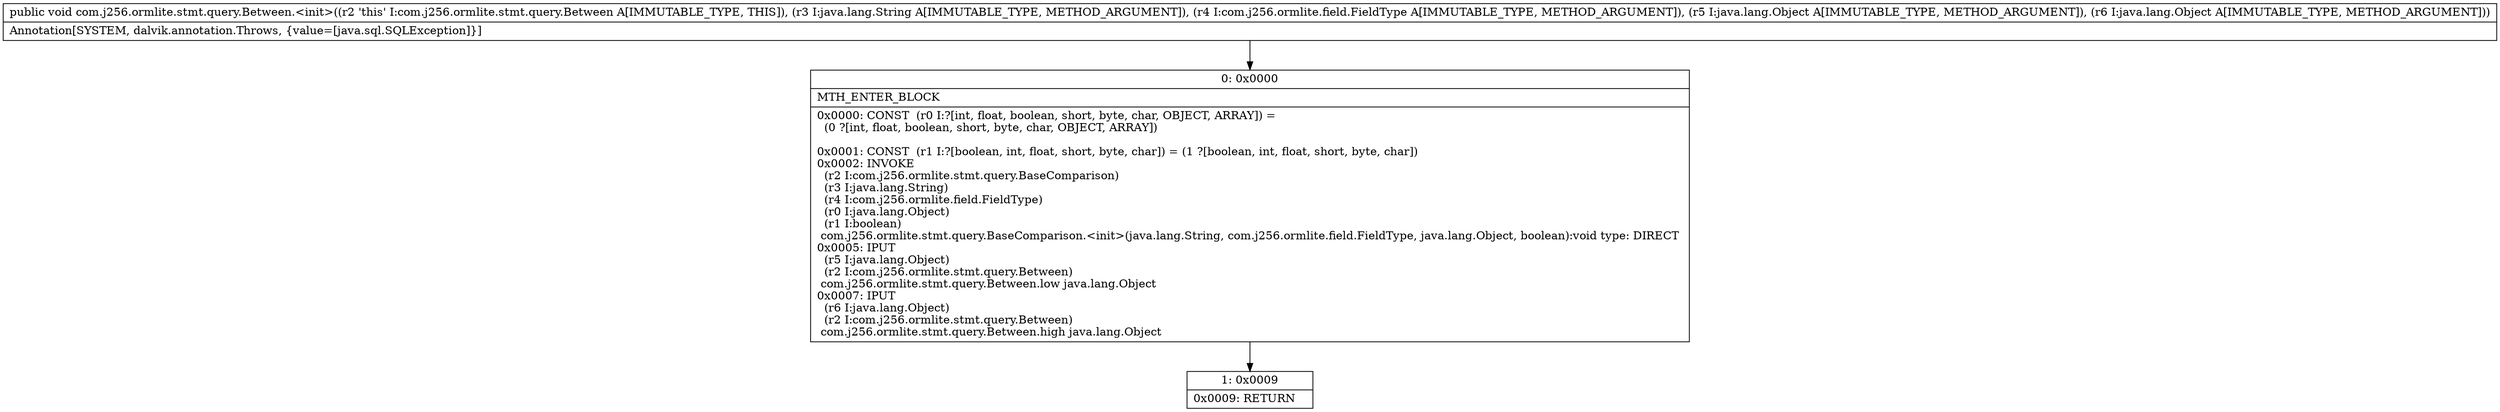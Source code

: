 digraph "CFG forcom.j256.ormlite.stmt.query.Between.\<init\>(Ljava\/lang\/String;Lcom\/j256\/ormlite\/field\/FieldType;Ljava\/lang\/Object;Ljava\/lang\/Object;)V" {
Node_0 [shape=record,label="{0\:\ 0x0000|MTH_ENTER_BLOCK\l|0x0000: CONST  (r0 I:?[int, float, boolean, short, byte, char, OBJECT, ARRAY]) = \l  (0 ?[int, float, boolean, short, byte, char, OBJECT, ARRAY])\l \l0x0001: CONST  (r1 I:?[boolean, int, float, short, byte, char]) = (1 ?[boolean, int, float, short, byte, char]) \l0x0002: INVOKE  \l  (r2 I:com.j256.ormlite.stmt.query.BaseComparison)\l  (r3 I:java.lang.String)\l  (r4 I:com.j256.ormlite.field.FieldType)\l  (r0 I:java.lang.Object)\l  (r1 I:boolean)\l com.j256.ormlite.stmt.query.BaseComparison.\<init\>(java.lang.String, com.j256.ormlite.field.FieldType, java.lang.Object, boolean):void type: DIRECT \l0x0005: IPUT  \l  (r5 I:java.lang.Object)\l  (r2 I:com.j256.ormlite.stmt.query.Between)\l com.j256.ormlite.stmt.query.Between.low java.lang.Object \l0x0007: IPUT  \l  (r6 I:java.lang.Object)\l  (r2 I:com.j256.ormlite.stmt.query.Between)\l com.j256.ormlite.stmt.query.Between.high java.lang.Object \l}"];
Node_1 [shape=record,label="{1\:\ 0x0009|0x0009: RETURN   \l}"];
MethodNode[shape=record,label="{public void com.j256.ormlite.stmt.query.Between.\<init\>((r2 'this' I:com.j256.ormlite.stmt.query.Between A[IMMUTABLE_TYPE, THIS]), (r3 I:java.lang.String A[IMMUTABLE_TYPE, METHOD_ARGUMENT]), (r4 I:com.j256.ormlite.field.FieldType A[IMMUTABLE_TYPE, METHOD_ARGUMENT]), (r5 I:java.lang.Object A[IMMUTABLE_TYPE, METHOD_ARGUMENT]), (r6 I:java.lang.Object A[IMMUTABLE_TYPE, METHOD_ARGUMENT]))  | Annotation[SYSTEM, dalvik.annotation.Throws, \{value=[java.sql.SQLException]\}]\l}"];
MethodNode -> Node_0;
Node_0 -> Node_1;
}


